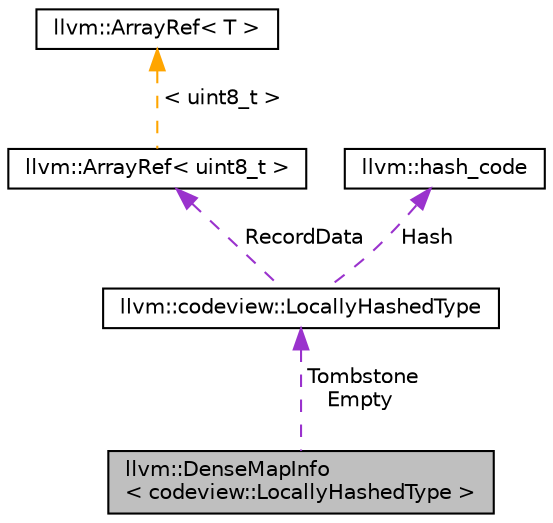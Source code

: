 digraph "llvm::DenseMapInfo&lt; codeview::LocallyHashedType &gt;"
{
 // LATEX_PDF_SIZE
  bgcolor="transparent";
  edge [fontname="Helvetica",fontsize="10",labelfontname="Helvetica",labelfontsize="10"];
  node [fontname="Helvetica",fontsize="10",shape=record];
  Node1 [label="llvm::DenseMapInfo\l\< codeview::LocallyHashedType \>",height=0.2,width=0.4,color="black", fillcolor="grey75", style="filled", fontcolor="black",tooltip=" "];
  Node2 -> Node1 [dir="back",color="darkorchid3",fontsize="10",style="dashed",label=" Tombstone\nEmpty" ,fontname="Helvetica"];
  Node2 [label="llvm::codeview::LocallyHashedType",height=0.2,width=0.4,color="black",URL="$structllvm_1_1codeview_1_1LocallyHashedType.html",tooltip="A locally hashed type represents a straightforward hash code of a serialized record."];
  Node3 -> Node2 [dir="back",color="darkorchid3",fontsize="10",style="dashed",label=" RecordData" ,fontname="Helvetica"];
  Node3 [label="llvm::ArrayRef\< uint8_t \>",height=0.2,width=0.4,color="black",URL="$classllvm_1_1ArrayRef.html",tooltip=" "];
  Node4 -> Node3 [dir="back",color="orange",fontsize="10",style="dashed",label=" \< uint8_t \>" ,fontname="Helvetica"];
  Node4 [label="llvm::ArrayRef\< T \>",height=0.2,width=0.4,color="black",URL="$classllvm_1_1ArrayRef.html",tooltip="ArrayRef - Represent a constant reference to an array (0 or more elements consecutively in memory),..."];
  Node5 -> Node2 [dir="back",color="darkorchid3",fontsize="10",style="dashed",label=" Hash" ,fontname="Helvetica"];
  Node5 [label="llvm::hash_code",height=0.2,width=0.4,color="black",URL="$classllvm_1_1hash__code.html",tooltip="An opaque object representing a hash code."];
}
